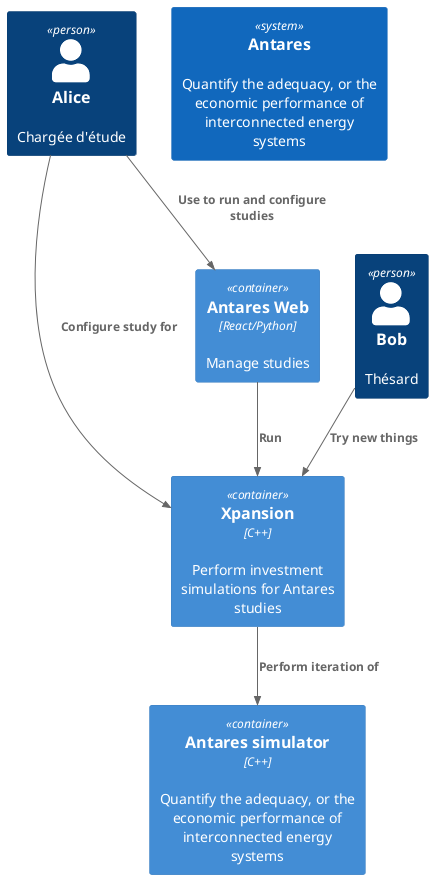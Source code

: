 @startuml
'https://plantuml.com/sequence-diagram
!include <C4/C4_Container>

Container(Xpansion, "Xpansion", "C++", "Perform investment simulations for Antares studies")
System(systemAlias, "Antares", "Quantify the adequacy, or the economic performance of interconnected energy systems")

Person(Alice, "Alice", "Chargée d'étude")
Rel(Alice, Xpansion, "Configure study for")

Person(Bob, "Bob", "Thésard")
Rel(Bob, Xpansion, "Try new things")

Container(Simulator, "Antares simulator", "C++", "Quantify the adequacy, or the economic performance of interconnected energy systems")
Container(Web, "Antares Web", "React/Python", "Manage studies")

Rel(Xpansion, Simulator, "Perform iteration of")
Rel(Web, Xpansion, "Run")
Rel(Alice, Web, "Use to run and configure studies")

@enduml